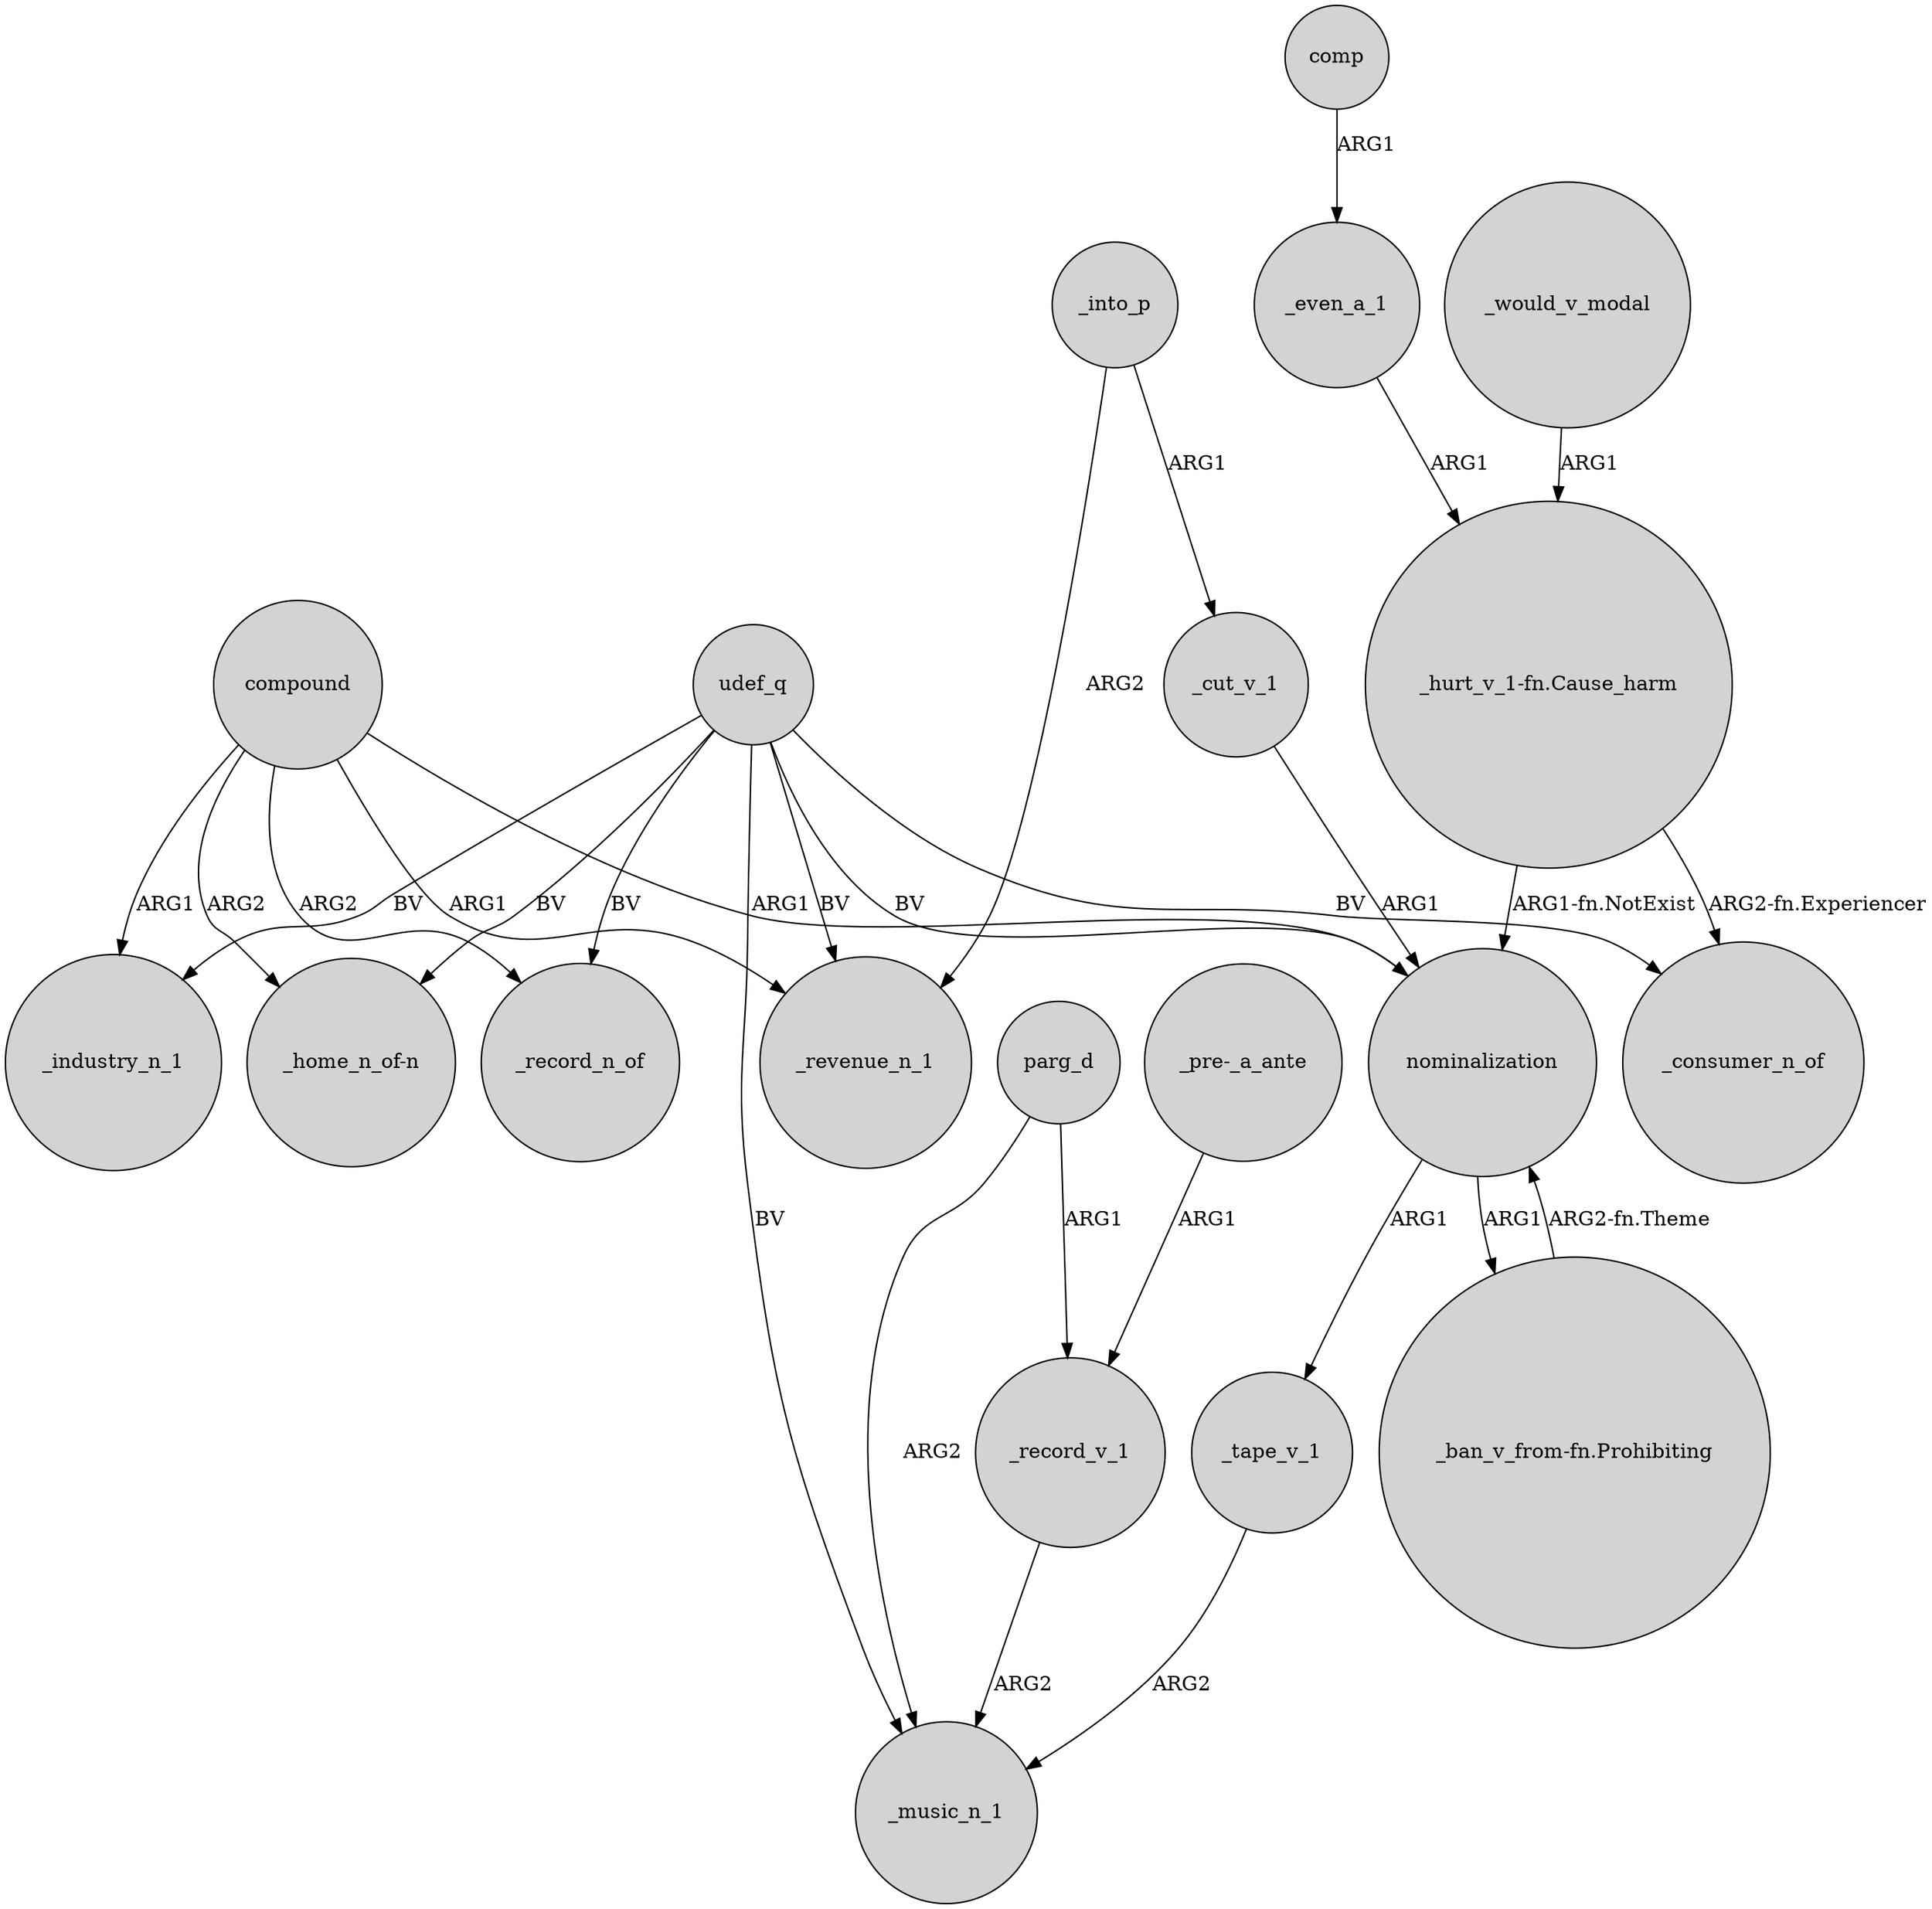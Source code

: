 digraph {
	node [shape=circle style=filled]
	udef_q -> _record_n_of [label=BV]
	_into_p -> _cut_v_1 [label=ARG1]
	comp -> _even_a_1 [label=ARG1]
	udef_q -> "_home_n_of-n" [label=BV]
	compound -> _industry_n_1 [label=ARG1]
	"_hurt_v_1-fn.Cause_harm" -> nominalization [label="ARG1-fn.NotExist"]
	compound -> _record_n_of [label=ARG2]
	parg_d -> _music_n_1 [label=ARG2]
	_even_a_1 -> "_hurt_v_1-fn.Cause_harm" [label=ARG1]
	"_hurt_v_1-fn.Cause_harm" -> _consumer_n_of [label="ARG2-fn.Experiencer"]
	nominalization -> "_ban_v_from-fn.Prohibiting" [label=ARG1]
	udef_q -> _revenue_n_1 [label=BV]
	_cut_v_1 -> nominalization [label=ARG1]
	_tape_v_1 -> _music_n_1 [label=ARG2]
	"_pre-_a_ante" -> _record_v_1 [label=ARG1]
	udef_q -> _consumer_n_of [label=BV]
	nominalization -> _tape_v_1 [label=ARG1]
	udef_q -> nominalization [label=BV]
	"_ban_v_from-fn.Prohibiting" -> nominalization [label="ARG2-fn.Theme"]
	_record_v_1 -> _music_n_1 [label=ARG2]
	compound -> "_home_n_of-n" [label=ARG2]
	_into_p -> _revenue_n_1 [label=ARG2]
	_would_v_modal -> "_hurt_v_1-fn.Cause_harm" [label=ARG1]
	compound -> _revenue_n_1 [label=ARG1]
	compound -> nominalization [label=ARG1]
	parg_d -> _record_v_1 [label=ARG1]
	udef_q -> _industry_n_1 [label=BV]
	udef_q -> _music_n_1 [label=BV]
}
